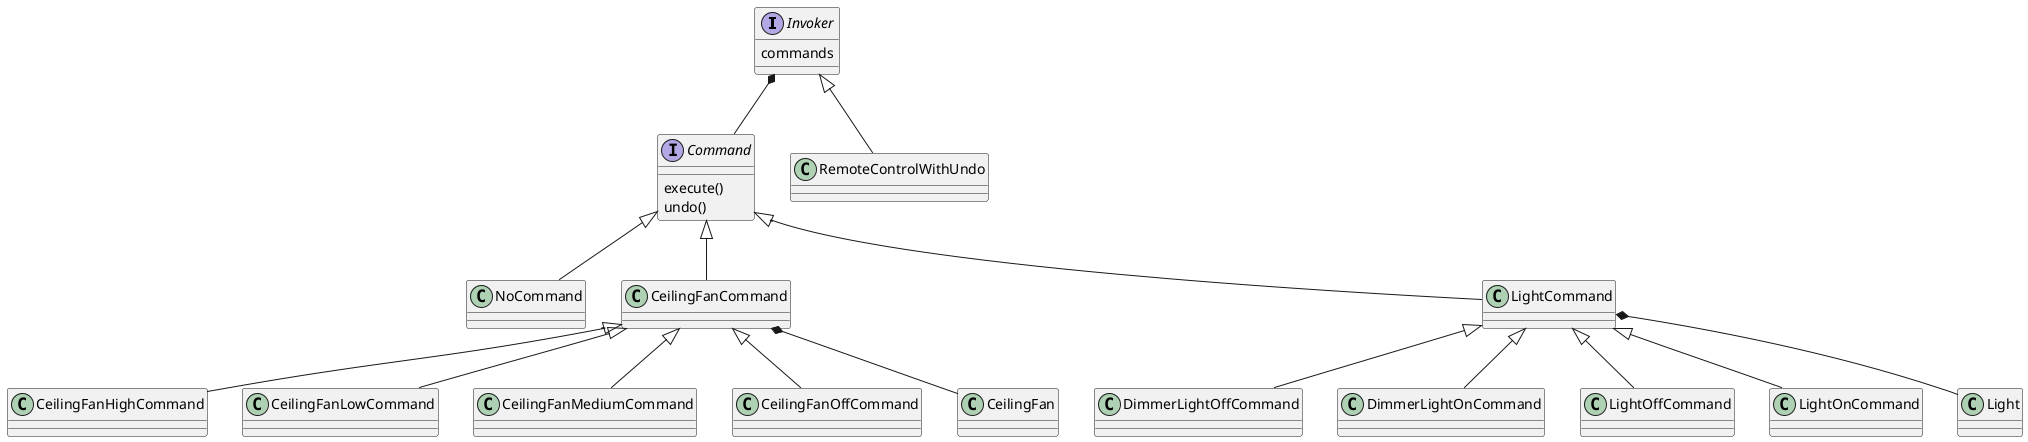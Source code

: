 @startuml
interface Invoker{
    commands
}

interface Command{
    execute()
    undo()
}



Invoker *-- Command
Invoker <|-- RemoteControlWithUndo

Command <|-- NoCommand
Command <|-- CeilingFanCommand
Command <|-- LightCommand

CeilingFanCommand <|-- CeilingFanHighCommand
CeilingFanCommand <|-- CeilingFanLowCommand
CeilingFanCommand <|-- CeilingFanMediumCommand
CeilingFanCommand <|-- CeilingFanOffCommand
CeilingFanCommand *-- CeilingFan

LightCommand <|-- DimmerLightOffCommand
LightCommand <|-- DimmerLightOnCommand
LightCommand <|-- LightOffCommand
LightCommand <|-- LightOnCommand
LightCommand *-- Light


@enduml